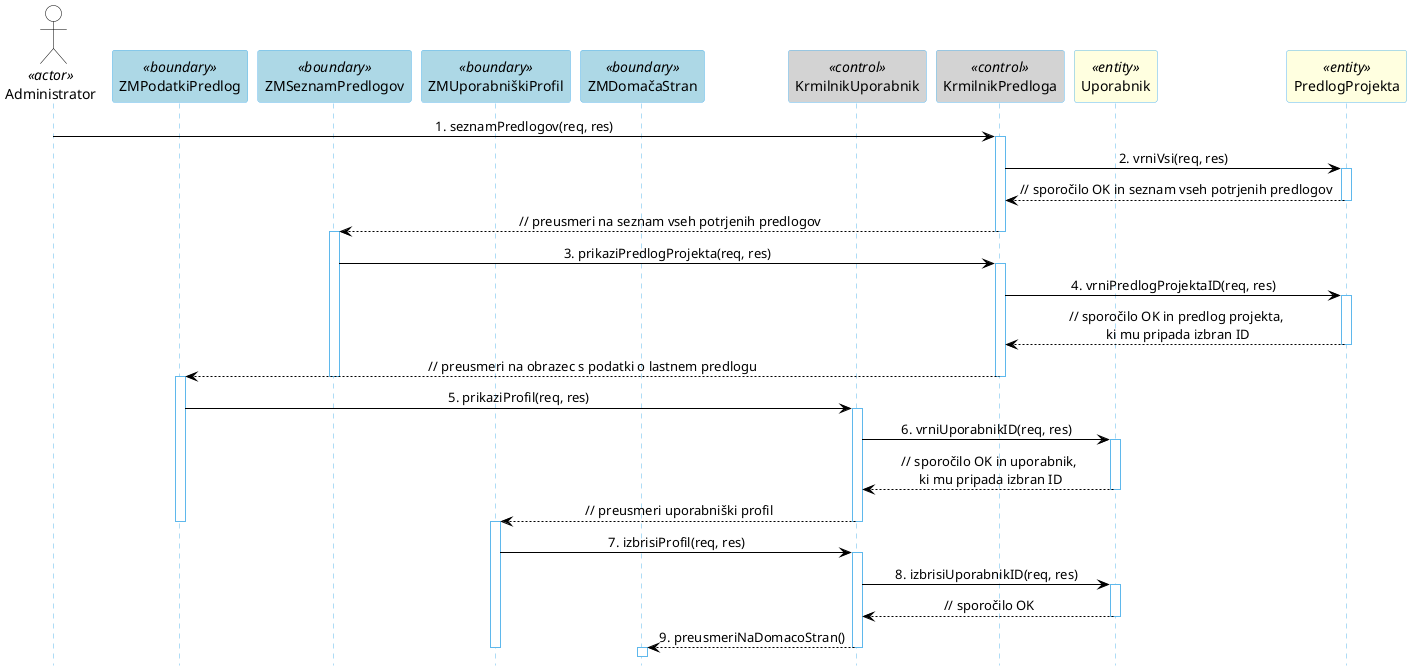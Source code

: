 @startuml
hide footbox

skinparam backgroundcolor transparent
skinparam defaultTextAlignment center
skinparam actorBorderColor black
skinparam actorBackgroundColor white
skinparam arrowColor black  
skinparam sequenceLifeLineBorderColor #5FB8EC
skinparam sequenceParticipantBorderColor #5FB8EC
skinparam sequenceParticipantBackgroundColor white


actor "Administrator" as Prijavljen <<actor>>
participant "ZMPodatkiPredlog" as PodatkiPredlog <<boundary>> #lightBlue
participant "ZMSeznamPredlogov" as SeznamPredlogov <<boundary>> #lightBlue
participant "ZMUporabniškiProfil" as MojProfil <<boundary>> #lightBlue
participant "ZMDomačaStran" as DomacaStran <<boundary>> #lightBlue
participant "KrmilnikUporabnik" as Krmilnik <<control>> #lightGray
participant "KrmilnikPredloga" as PKrmilnik <<control>> #lightGray
participant Uporabnik <<entity>> #lightYellow 
participant “PredlogProjekta” as Predloga <<entity>> #lightYellow

Prijavljen -> PKrmilnik: 1. seznamPredlogov(req, res)
activate PKrmilnik
PKrmilnik -> Predloga: 2. vrniVsi(req, res)
activate Predloga
PKrmilnik <-- Predloga: // sporočilo OK in seznam vseh potrjenih predlogov
deactivate Predloga
SeznamPredlogov <-- PKrmilnik: // preusmeri na seznam vseh potrjenih predlogov
deactivate PKrmilnik
activate SeznamPredlogov
SeznamPredlogov -> PKrmilnik: 3. prikaziPredlogProjekta(req, res)
activate PKrmilnik
PKrmilnik -> Predloga: 4. vrniPredlogProjektaID(req, res)
activate Predloga
PKrmilnik <-- Predloga: // sporočilo OK in predlog projekta,\n ki mu pripada izbran ID
deactivate Predloga
PodatkiPredlog <-- PKrmilnik: // preusmeri na obrazec s podatki o lastnem predlogu
deactivate PKrmilnik
deactivate SeznamPredlogov
activate PodatkiPredlog
PodatkiPredlog -> Krmilnik: 5. prikaziProfil(req, res)
activate Krmilnik
Krmilnik -> Uporabnik: 6. vrniUporabnikID(req, res)
activate Uporabnik
Krmilnik <-- Uporabnik: // sporočilo OK in uporabnik,\n ki mu pripada izbran ID
deactivate Uporabnik
MojProfil <-- Krmilnik: // preusmeri uporabniški profil
deactivate Krmilnik
deactivate PodatkiPredlog
activate MojProfil
MojProfil -> Krmilnik: 7. izbrisiProfil(req, res)
activate Krmilnik
Krmilnik -> Uporabnik: 8. izbrisiUporabnikID(req, res)
activate Uporabnik
Krmilnik <-- Uporabnik: // sporočilo OK
deactivate Uporabnik
DomacaStran <-- Krmilnik: 9. preusmeriNaDomacoStran()
deactivate Krmilnik
deactivate MojProfil
activate DomacaStran
@enduml